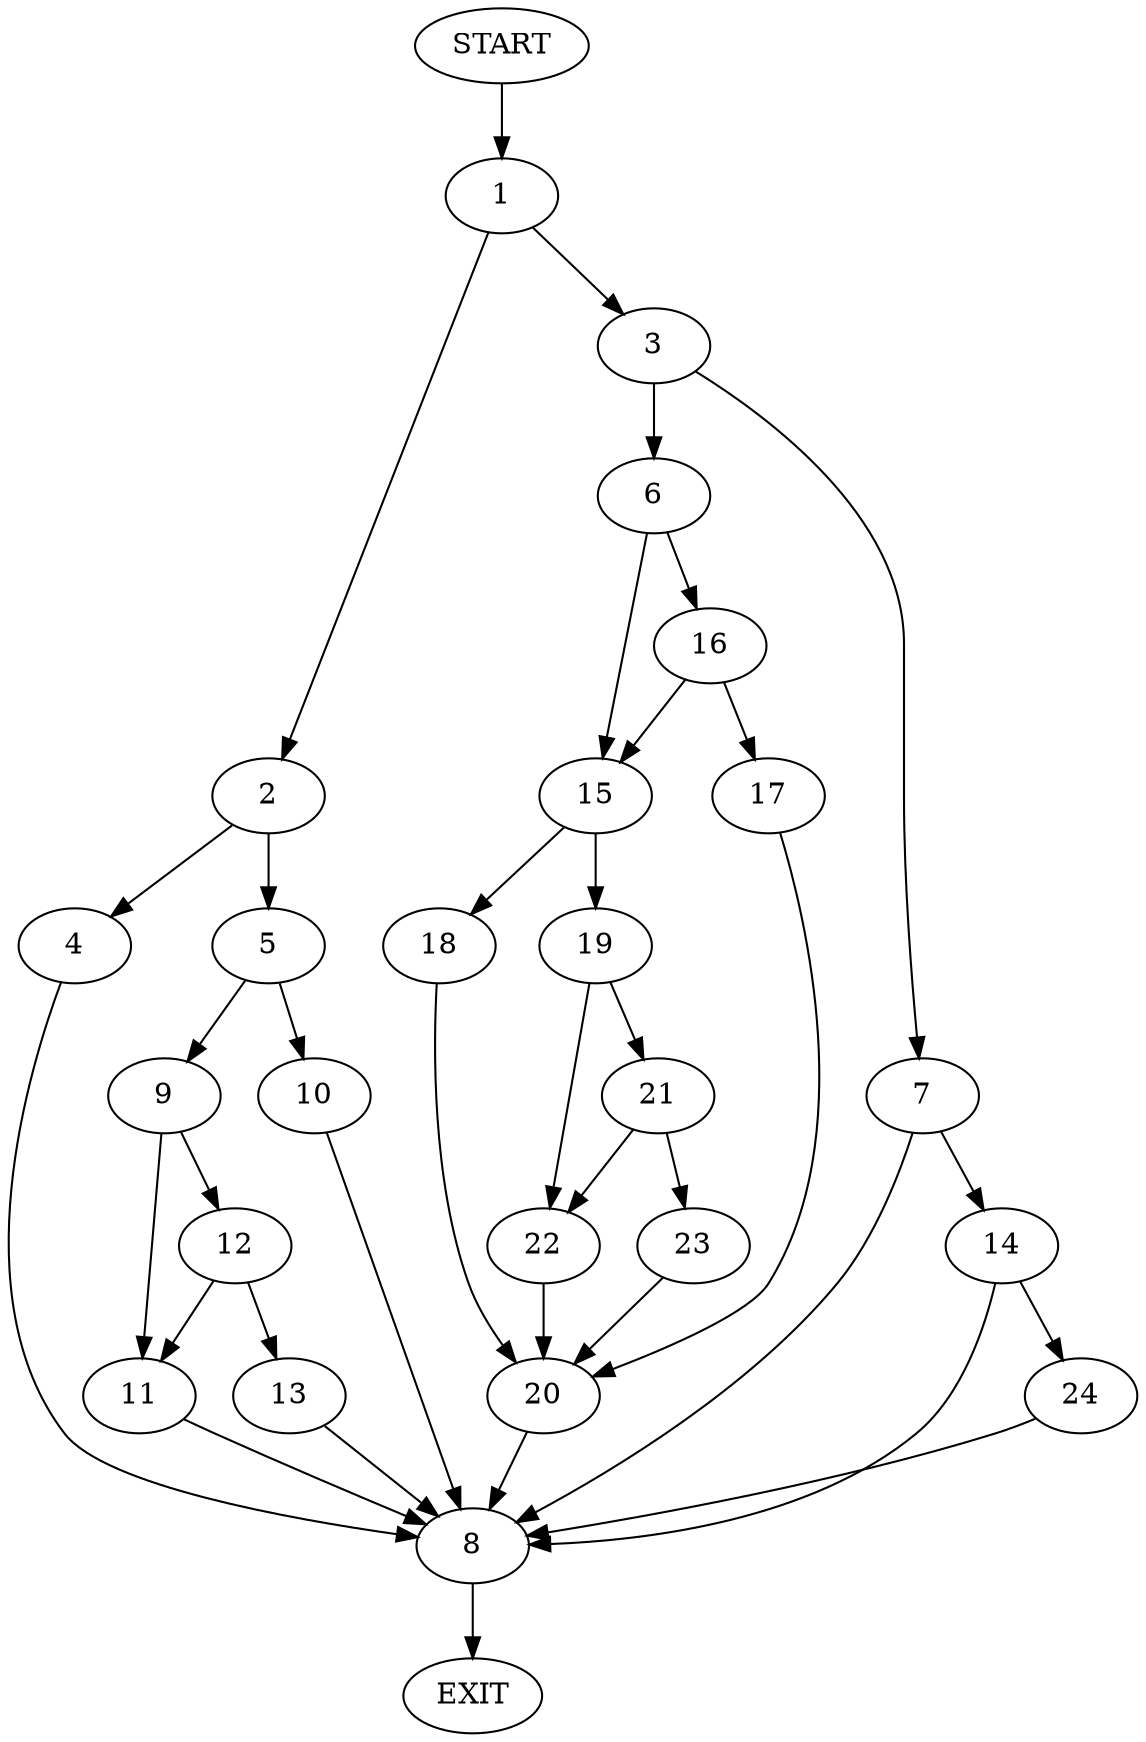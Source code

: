 digraph {
0 [label="START"]
25 [label="EXIT"]
0 -> 1
1 -> 2
1 -> 3
2 -> 4
2 -> 5
3 -> 6
3 -> 7
4 -> 8
5 -> 9
5 -> 10
10 -> 8
9 -> 11
9 -> 12
8 -> 25
11 -> 8
12 -> 11
12 -> 13
13 -> 8
7 -> 8
7 -> 14
6 -> 15
6 -> 16
16 -> 15
16 -> 17
15 -> 18
15 -> 19
17 -> 20
20 -> 8
18 -> 20
19 -> 21
19 -> 22
21 -> 23
21 -> 22
22 -> 20
23 -> 20
14 -> 24
14 -> 8
24 -> 8
}
